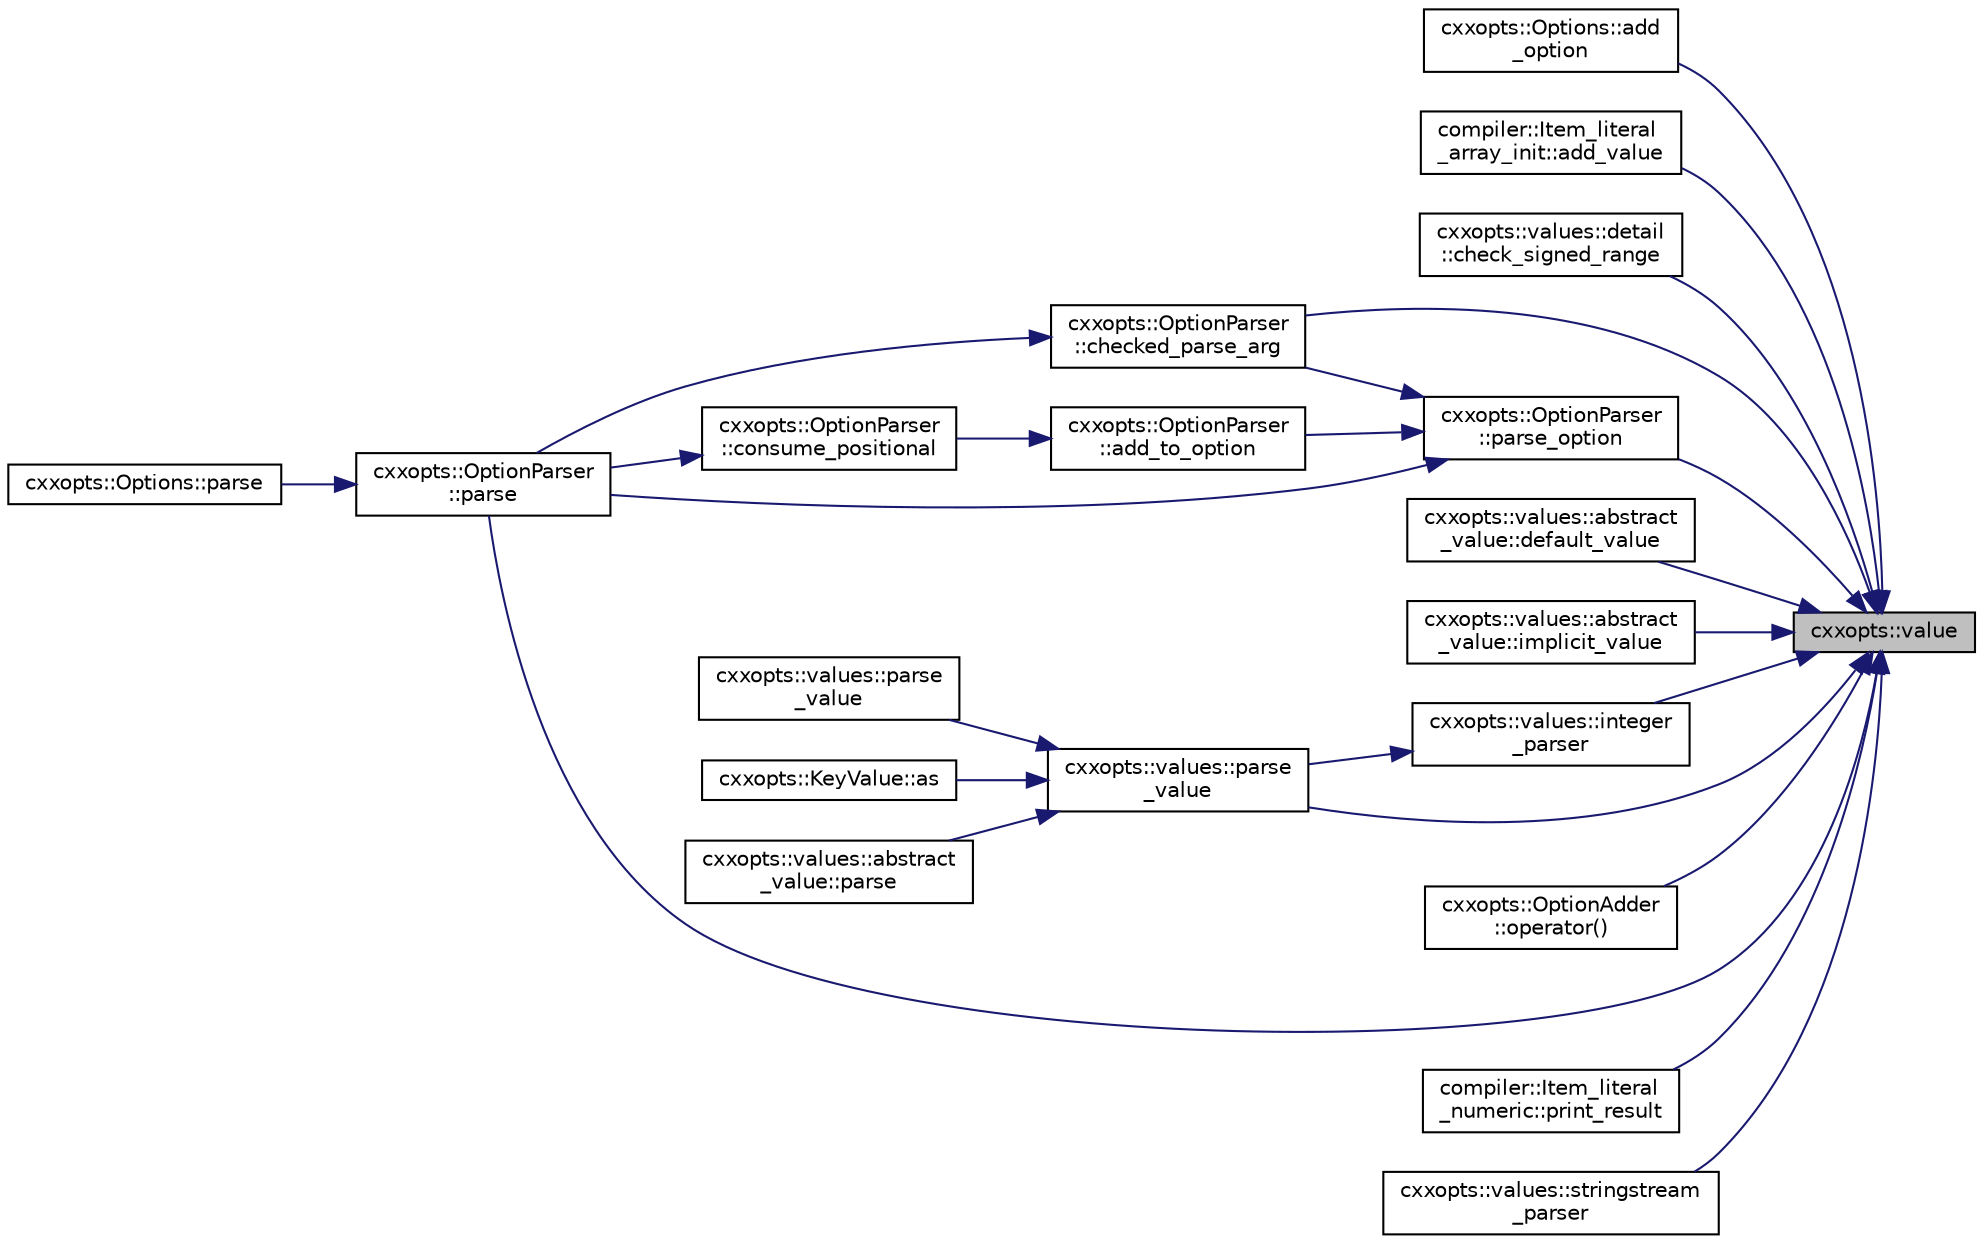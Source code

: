 digraph "cxxopts::value"
{
 // LATEX_PDF_SIZE
  edge [fontname="Helvetica",fontsize="10",labelfontname="Helvetica",labelfontsize="10"];
  node [fontname="Helvetica",fontsize="10",shape=record];
  rankdir="RL";
  Node1 [label="cxxopts::value",height=0.2,width=0.4,color="black", fillcolor="grey75", style="filled", fontcolor="black",tooltip=" "];
  Node1 -> Node2 [dir="back",color="midnightblue",fontsize="10",style="solid",fontname="Helvetica"];
  Node2 [label="cxxopts::Options::add\l_option",height=0.2,width=0.4,color="black", fillcolor="white", style="filled",URL="$classcxxopts_1_1_options.html#af6a920c65d1a22140278b8f2637f8930",tooltip=" "];
  Node1 -> Node3 [dir="back",color="midnightblue",fontsize="10",style="solid",fontname="Helvetica"];
  Node3 [label="compiler::Item_literal\l_array_init::add_value",height=0.2,width=0.4,color="black", fillcolor="white", style="filled",URL="$classcompiler_1_1_item__literal__array__init.html#af8881fe686daf92683f3d765336b154f",tooltip=" "];
  Node1 -> Node4 [dir="back",color="midnightblue",fontsize="10",style="solid",fontname="Helvetica"];
  Node4 [label="cxxopts::values::detail\l::check_signed_range",height=0.2,width=0.4,color="black", fillcolor="white", style="filled",URL="$namespacecxxopts_1_1values_1_1detail.html#aa76e231a637c53e45ca09e7e87e7ea27",tooltip=" "];
  Node1 -> Node5 [dir="back",color="midnightblue",fontsize="10",style="solid",fontname="Helvetica"];
  Node5 [label="cxxopts::OptionParser\l::checked_parse_arg",height=0.2,width=0.4,color="black", fillcolor="white", style="filled",URL="$classcxxopts_1_1_option_parser.html#a0c093ba32746de7c3b08715eab961aff",tooltip=" "];
  Node5 -> Node6 [dir="back",color="midnightblue",fontsize="10",style="solid",fontname="Helvetica"];
  Node6 [label="cxxopts::OptionParser\l::parse",height=0.2,width=0.4,color="black", fillcolor="white", style="filled",URL="$classcxxopts_1_1_option_parser.html#a4218816ce33c211b54acb9e71603ea0b",tooltip=" "];
  Node6 -> Node7 [dir="back",color="midnightblue",fontsize="10",style="solid",fontname="Helvetica"];
  Node7 [label="cxxopts::Options::parse",height=0.2,width=0.4,color="black", fillcolor="white", style="filled",URL="$classcxxopts_1_1_options.html#a3e740564cc4c991078f1451e1fcd082b",tooltip=" "];
  Node1 -> Node8 [dir="back",color="midnightblue",fontsize="10",style="solid",fontname="Helvetica"];
  Node8 [label="cxxopts::values::abstract\l_value::default_value",height=0.2,width=0.4,color="black", fillcolor="white", style="filled",URL="$classcxxopts_1_1values_1_1abstract__value.html#a3bc6dc59f9bec5811bda3ca86a5ba22e",tooltip=" "];
  Node1 -> Node9 [dir="back",color="midnightblue",fontsize="10",style="solid",fontname="Helvetica"];
  Node9 [label="cxxopts::values::abstract\l_value::implicit_value",height=0.2,width=0.4,color="black", fillcolor="white", style="filled",URL="$classcxxopts_1_1values_1_1abstract__value.html#aac9bc16b6695a1b1aca9d87ed2c3261a",tooltip=" "];
  Node1 -> Node10 [dir="back",color="midnightblue",fontsize="10",style="solid",fontname="Helvetica"];
  Node10 [label="cxxopts::values::integer\l_parser",height=0.2,width=0.4,color="black", fillcolor="white", style="filled",URL="$namespacecxxopts_1_1values.html#a2e205dc91741b7dde43b825da60c9f4c",tooltip=" "];
  Node10 -> Node11 [dir="back",color="midnightblue",fontsize="10",style="solid",fontname="Helvetica"];
  Node11 [label="cxxopts::values::parse\l_value",height=0.2,width=0.4,color="black", fillcolor="white", style="filled",URL="$namespacecxxopts_1_1values.html#a9782d53713f30ced7138719bd966db2b",tooltip=" "];
  Node11 -> Node12 [dir="back",color="midnightblue",fontsize="10",style="solid",fontname="Helvetica"];
  Node12 [label="cxxopts::KeyValue::as",height=0.2,width=0.4,color="black", fillcolor="white", style="filled",URL="$classcxxopts_1_1_key_value.html#af8c51b8c5fb52c8cb23c0437af2375ff",tooltip=" "];
  Node11 -> Node13 [dir="back",color="midnightblue",fontsize="10",style="solid",fontname="Helvetica"];
  Node13 [label="cxxopts::values::abstract\l_value::parse",height=0.2,width=0.4,color="black", fillcolor="white", style="filled",URL="$classcxxopts_1_1values_1_1abstract__value.html#ad6599c6a72ae7903a7a9b6dda2f828cf",tooltip=" "];
  Node11 -> Node14 [dir="back",color="midnightblue",fontsize="10",style="solid",fontname="Helvetica"];
  Node14 [label="cxxopts::values::parse\l_value",height=0.2,width=0.4,color="black", fillcolor="white", style="filled",URL="$namespacecxxopts_1_1values.html#a9cc26abde531fd7df6ff0ff07cc6d413",tooltip=" "];
  Node1 -> Node15 [dir="back",color="midnightblue",fontsize="10",style="solid",fontname="Helvetica"];
  Node15 [label="cxxopts::OptionAdder\l::operator()",height=0.2,width=0.4,color="black", fillcolor="white", style="filled",URL="$classcxxopts_1_1_option_adder.html#a4feb747760c5fbaa807a4c8e1c335ac5",tooltip=" "];
  Node1 -> Node6 [dir="back",color="midnightblue",fontsize="10",style="solid",fontname="Helvetica"];
  Node1 -> Node16 [dir="back",color="midnightblue",fontsize="10",style="solid",fontname="Helvetica"];
  Node16 [label="cxxopts::OptionParser\l::parse_option",height=0.2,width=0.4,color="black", fillcolor="white", style="filled",URL="$classcxxopts_1_1_option_parser.html#a07db7b6bb2095df7b75b50ed2311ffe5",tooltip=" "];
  Node16 -> Node17 [dir="back",color="midnightblue",fontsize="10",style="solid",fontname="Helvetica"];
  Node17 [label="cxxopts::OptionParser\l::add_to_option",height=0.2,width=0.4,color="black", fillcolor="white", style="filled",URL="$classcxxopts_1_1_option_parser.html#a20b45a90265756b859aec3ebcbee8724",tooltip=" "];
  Node17 -> Node18 [dir="back",color="midnightblue",fontsize="10",style="solid",fontname="Helvetica"];
  Node18 [label="cxxopts::OptionParser\l::consume_positional",height=0.2,width=0.4,color="black", fillcolor="white", style="filled",URL="$classcxxopts_1_1_option_parser.html#a4d595d8f6f34760bc2248d1b96af53a4",tooltip=" "];
  Node18 -> Node6 [dir="back",color="midnightblue",fontsize="10",style="solid",fontname="Helvetica"];
  Node16 -> Node5 [dir="back",color="midnightblue",fontsize="10",style="solid",fontname="Helvetica"];
  Node16 -> Node6 [dir="back",color="midnightblue",fontsize="10",style="solid",fontname="Helvetica"];
  Node1 -> Node11 [dir="back",color="midnightblue",fontsize="10",style="solid",fontname="Helvetica"];
  Node1 -> Node19 [dir="back",color="midnightblue",fontsize="10",style="solid",fontname="Helvetica"];
  Node19 [label="compiler::Item_literal\l_numeric::print_result",height=0.2,width=0.4,color="black", fillcolor="white", style="filled",URL="$classcompiler_1_1_item__literal__numeric.html#a3a66eba5224e5bcd478e0e7d199cf914",tooltip="Prints the the parse result as an abstract syntax tree."];
  Node1 -> Node20 [dir="back",color="midnightblue",fontsize="10",style="solid",fontname="Helvetica"];
  Node20 [label="cxxopts::values::stringstream\l_parser",height=0.2,width=0.4,color="black", fillcolor="white", style="filled",URL="$namespacecxxopts_1_1values.html#a56fb16f3a09e011db85757491c52691e",tooltip=" "];
}
